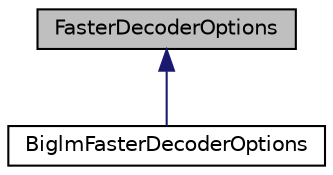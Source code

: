 digraph "FasterDecoderOptions"
{
  edge [fontname="Helvetica",fontsize="10",labelfontname="Helvetica",labelfontsize="10"];
  node [fontname="Helvetica",fontsize="10",shape=record];
  Node0 [label="FasterDecoderOptions",height=0.2,width=0.4,color="black", fillcolor="grey75", style="filled", fontcolor="black"];
  Node0 -> Node1 [dir="back",color="midnightblue",fontsize="10",style="solid",fontname="Helvetica"];
  Node1 [label="BiglmFasterDecoderOptions",height=0.2,width=0.4,color="black", fillcolor="white", style="filled",URL="$structkaldi_1_1BiglmFasterDecoderOptions.html"];
}

